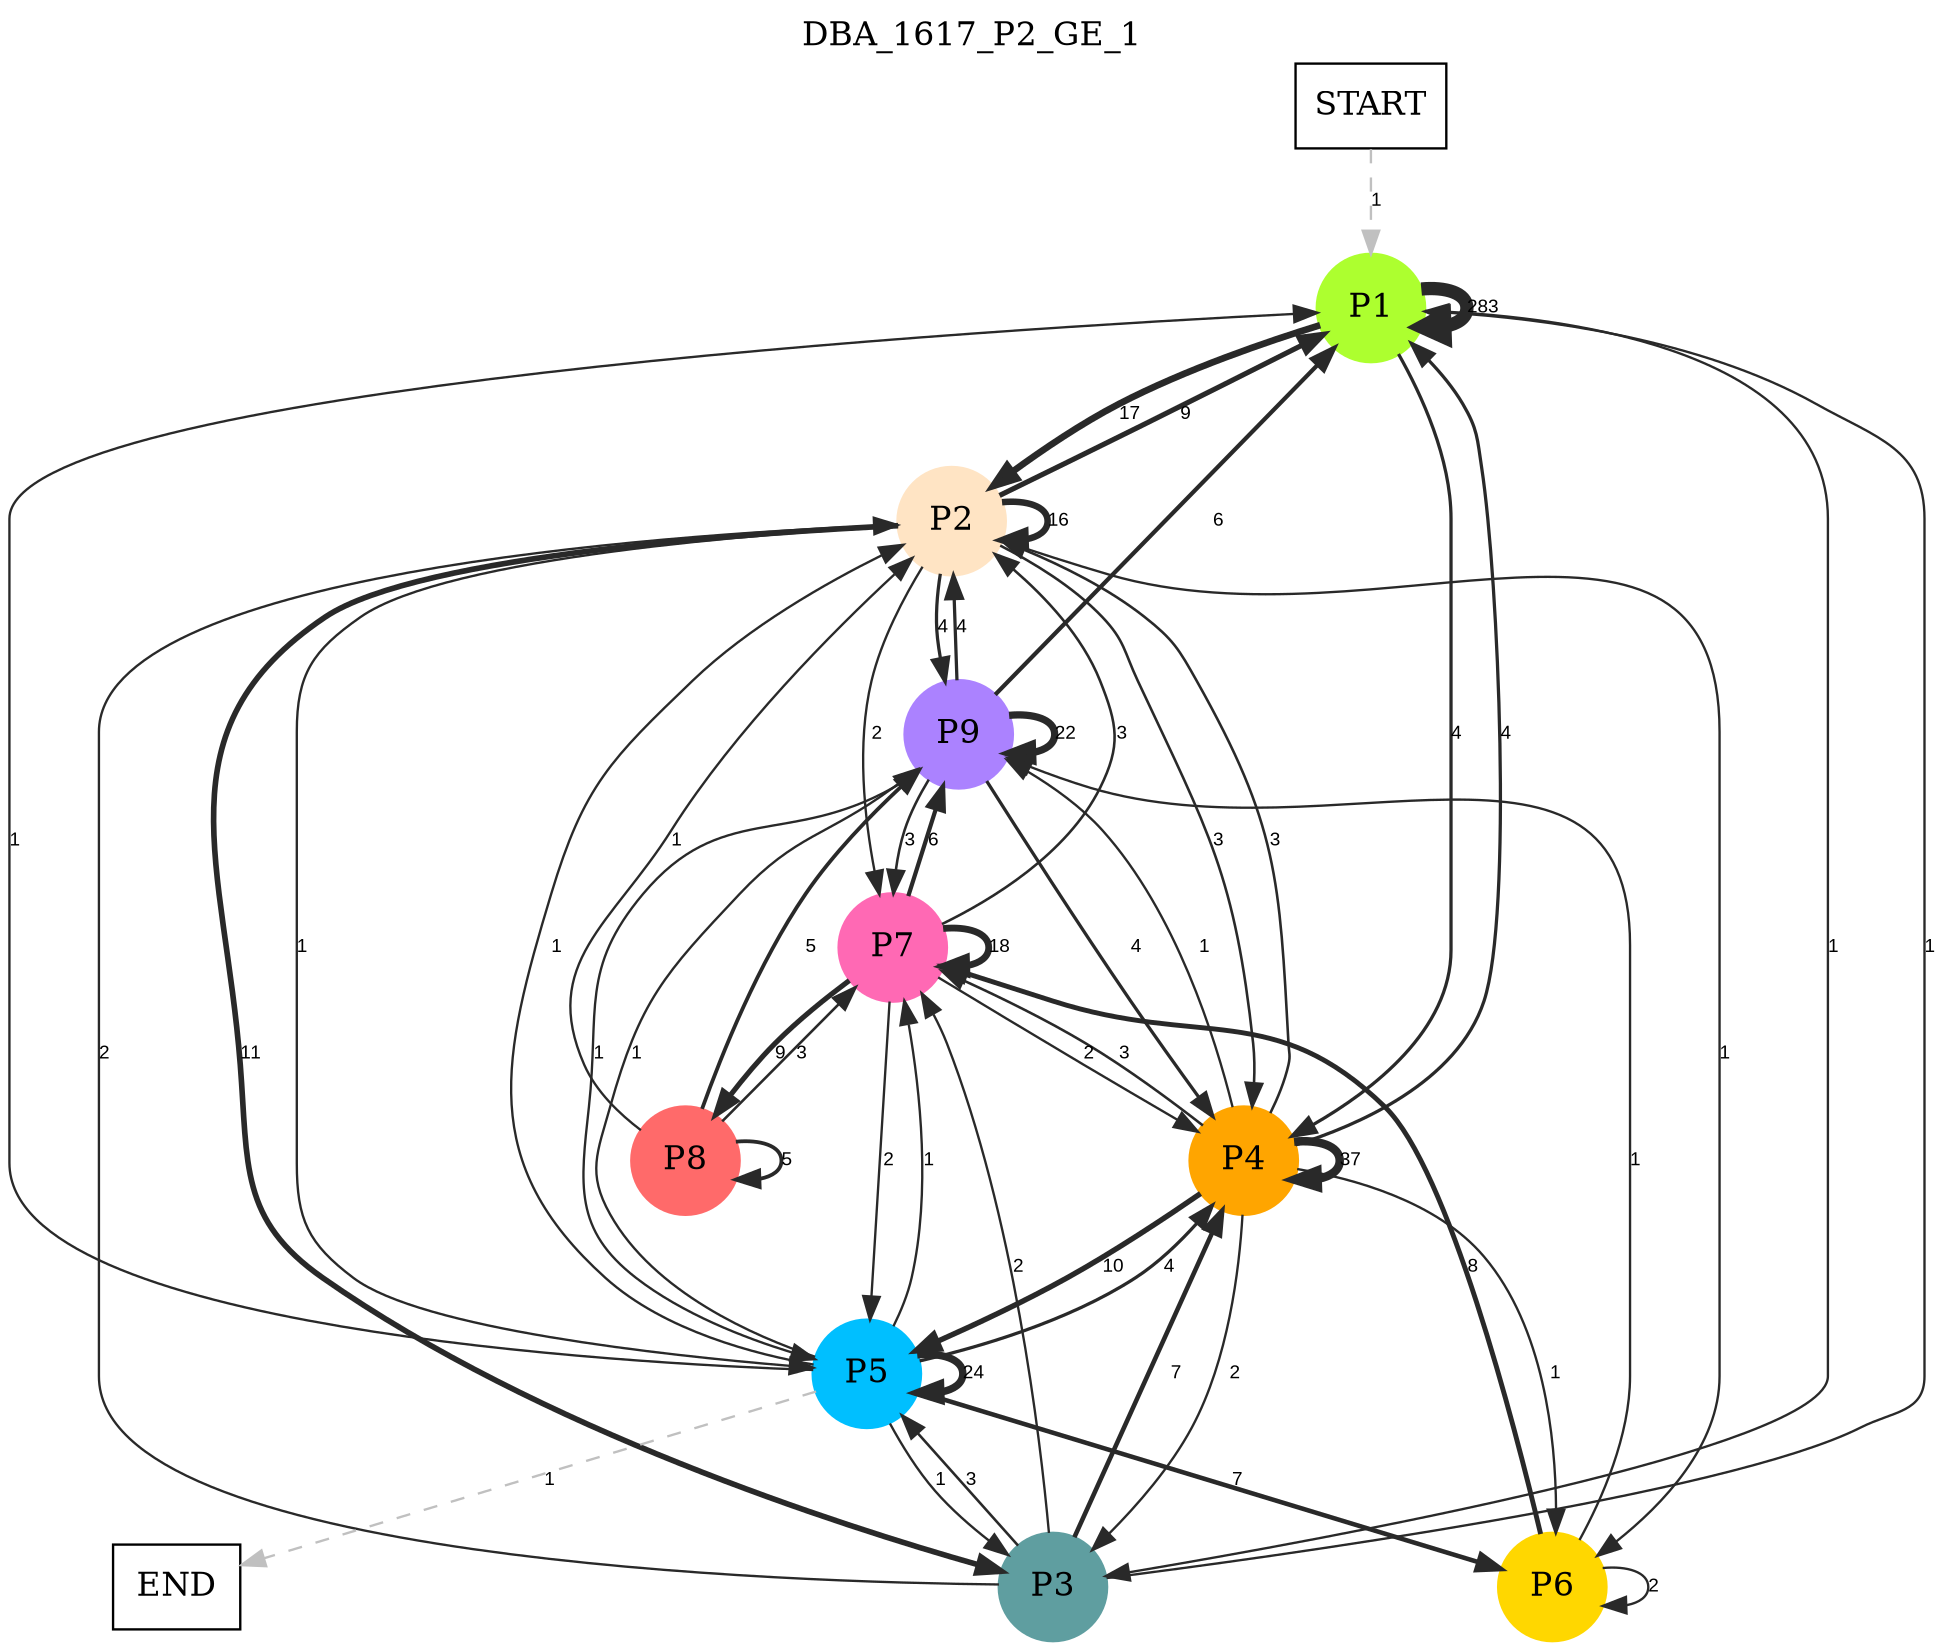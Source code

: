 digraph DBA_1617_P2_GE_1 {
	labelloc="t";
	label=DBA_1617_P2_GE_1;
	dpi = 150
	size="16,11!";
	margin = 0;
"START" [shape=box, fillcolor=white, style=filled, color=black]
"P1" [shape=circle, color=greenyellow, style=filled]
"P2" [shape=circle, color=bisque, style=filled]
"P3" [shape=circle, color=cadetblue, style=filled]
"P4" [shape=circle, color=orange, style=filled]
"P5" [shape=circle, color=deepskyblue, style=filled]
"P6" [shape=circle, color=gold, style=filled]
"P7" [shape=circle, color=hotpink, style=filled]
"P8" [shape=circle, color=indianred1, style=filled]
"P9" [shape=circle, color=mediumpurple1, style=filled]
"END" [shape=box, fillcolor=white, style=filled, color=black]
"START" -> "P1" [ style = dashed color=grey label ="1" labelfloat=false fontname="Arial" fontsize=8]

"P1" -> "P1" [ color=grey16 penwidth = "5.64544689764324"label ="283" labelfloat=false fontname="Arial" fontsize=8]

"P1" -> "P2" [ color=grey16 penwidth = "2.83321334405622"label ="17" labelfloat=false fontname="Arial" fontsize=8]

"P1" -> "P3" [ color=grey16 penwidth = "1"label ="1" labelfloat=false fontname="Arial" fontsize=8]

"P1" -> "P4" [ color=grey16 penwidth = "1.38629436111989"label ="4" labelfloat=false fontname="Arial" fontsize=8]

"P2" -> "P1" [ color=grey16 penwidth = "2.19722457733622"label ="9" labelfloat=false fontname="Arial" fontsize=8]

"P2" -> "P2" [ color=grey16 penwidth = "2.77258872223978"label ="16" labelfloat=false fontname="Arial" fontsize=8]

"P2" -> "P3" [ color=grey16 penwidth = "2.39789527279837"label ="11" labelfloat=false fontname="Arial" fontsize=8]

"P2" -> "P4" [ color=grey16 penwidth = "1.09861228866811"label ="3" labelfloat=false fontname="Arial" fontsize=8]

"P2" -> "P5" [ color=grey16 penwidth = "1"label ="1" labelfloat=false fontname="Arial" fontsize=8]

"P2" -> "P6" [ color=grey16 penwidth = "1"label ="1" labelfloat=false fontname="Arial" fontsize=8]

"P2" -> "P7" [ color=grey16 penwidth = "1"label ="2" labelfloat=false fontname="Arial" fontsize=8]

"P2" -> "P9" [ color=grey16 penwidth = "1.38629436111989"label ="4" labelfloat=false fontname="Arial" fontsize=8]

"P3" -> "P1" [ color=grey16 penwidth = "1"label ="1" labelfloat=false fontname="Arial" fontsize=8]

"P3" -> "P2" [ color=grey16 penwidth = "1"label ="2" labelfloat=false fontname="Arial" fontsize=8]

"P3" -> "P4" [ color=grey16 penwidth = "1.94591014905531"label ="7" labelfloat=false fontname="Arial" fontsize=8]

"P3" -> "P5" [ color=grey16 penwidth = "1.09861228866811"label ="3" labelfloat=false fontname="Arial" fontsize=8]

"P3" -> "P7" [ color=grey16 penwidth = "1"label ="2" labelfloat=false fontname="Arial" fontsize=8]

"P4" -> "P1" [ color=grey16 penwidth = "1.38629436111989"label ="4" labelfloat=false fontname="Arial" fontsize=8]

"P4" -> "P2" [ color=grey16 penwidth = "1.09861228866811"label ="3" labelfloat=false fontname="Arial" fontsize=8]

"P4" -> "P3" [ color=grey16 penwidth = "1"label ="2" labelfloat=false fontname="Arial" fontsize=8]

"P4" -> "P4" [ color=grey16 penwidth = "3.61091791264422"label ="37" labelfloat=false fontname="Arial" fontsize=8]

"P4" -> "P5" [ color=grey16 penwidth = "2.30258509299405"label ="10" labelfloat=false fontname="Arial" fontsize=8]

"P4" -> "P6" [ color=grey16 penwidth = "1"label ="1" labelfloat=false fontname="Arial" fontsize=8]

"P4" -> "P7" [ color=grey16 penwidth = "1.09861228866811"label ="3" labelfloat=false fontname="Arial" fontsize=8]

"P4" -> "P9" [ color=grey16 penwidth = "1"label ="1" labelfloat=false fontname="Arial" fontsize=8]

"P5" -> "P1" [ color=grey16 penwidth = "1"label ="1" labelfloat=false fontname="Arial" fontsize=8]

"P5" -> "P2" [ color=grey16 penwidth = "1"label ="1" labelfloat=false fontname="Arial" fontsize=8]

"P5" -> "P3" [ color=grey16 penwidth = "1"label ="1" labelfloat=false fontname="Arial" fontsize=8]

"P5" -> "P4" [ color=grey16 penwidth = "1.38629436111989"label ="4" labelfloat=false fontname="Arial" fontsize=8]

"P5" -> "P5" [ color=grey16 penwidth = "3.17805383034795"label ="24" labelfloat=false fontname="Arial" fontsize=8]

"P5" -> "P6" [ color=grey16 penwidth = "1.94591014905531"label ="7" labelfloat=false fontname="Arial" fontsize=8]

"P5" -> "P7" [ color=grey16 penwidth = "1"label ="1" labelfloat=false fontname="Arial" fontsize=8]

"P5" -> "P9" [ color=grey16 penwidth = "1"label ="1" labelfloat=false fontname="Arial" fontsize=8]

"P5" -> "END" [ style = dashed color=grey label ="1" labelfloat=false fontname="Arial" fontsize=8]

"P6" -> "P6" [ color=grey16 penwidth = "1"label ="2" labelfloat=false fontname="Arial" fontsize=8]

"P6" -> "P7" [ color=grey16 penwidth = "2.07944154167984"label ="8" labelfloat=false fontname="Arial" fontsize=8]

"P6" -> "P9" [ color=grey16 penwidth = "1"label ="1" labelfloat=false fontname="Arial" fontsize=8]

"P7" -> "P2" [ color=grey16 penwidth = "1.09861228866811"label ="3" labelfloat=false fontname="Arial" fontsize=8]

"P7" -> "P4" [ color=grey16 penwidth = "1"label ="2" labelfloat=false fontname="Arial" fontsize=8]

"P7" -> "P5" [ color=grey16 penwidth = "1"label ="2" labelfloat=false fontname="Arial" fontsize=8]

"P7" -> "P7" [ color=grey16 penwidth = "2.89037175789616"label ="18" labelfloat=false fontname="Arial" fontsize=8]

"P7" -> "P8" [ color=grey16 penwidth = "2.19722457733622"label ="9" labelfloat=false fontname="Arial" fontsize=8]

"P7" -> "P9" [ color=grey16 penwidth = "1.79175946922805"label ="6" labelfloat=false fontname="Arial" fontsize=8]

"P8" -> "P2" [ color=grey16 penwidth = "1"label ="1" labelfloat=false fontname="Arial" fontsize=8]

"P8" -> "P7" [ color=grey16 penwidth = "1.09861228866811"label ="3" labelfloat=false fontname="Arial" fontsize=8]

"P8" -> "P8" [ color=grey16 penwidth = "1.6094379124341"label ="5" labelfloat=false fontname="Arial" fontsize=8]

"P8" -> "P9" [ color=grey16 penwidth = "1.6094379124341"label ="5" labelfloat=false fontname="Arial" fontsize=8]

"P9" -> "P1" [ color=grey16 penwidth = "1.79175946922805"label ="6" labelfloat=false fontname="Arial" fontsize=8]

"P9" -> "P2" [ color=grey16 penwidth = "1.38629436111989"label ="4" labelfloat=false fontname="Arial" fontsize=8]

"P9" -> "P4" [ color=grey16 penwidth = "1.38629436111989"label ="4" labelfloat=false fontname="Arial" fontsize=8]

"P9" -> "P5" [ color=grey16 penwidth = "1"label ="1" labelfloat=false fontname="Arial" fontsize=8]

"P9" -> "P7" [ color=grey16 penwidth = "1.09861228866811"label ="3" labelfloat=false fontname="Arial" fontsize=8]

"P9" -> "P9" [ color=grey16 penwidth = "3.09104245335832"label ="22" labelfloat=false fontname="Arial" fontsize=8]

}

